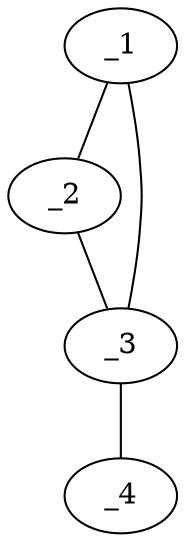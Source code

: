 graph obj39_25 {
	_1	 [dim=64,
		histo1="0.976256",
		histo10=0,
		histo11=0,
		histo12=0,
		histo13=0,
		histo14=0,
		histo15=0,
		histo16=0,
		histo17="0.00791466",
		histo18="0.000688231",
		histo19=0,
		histo2="0.00206469",
		histo20=0,
		histo21=0,
		histo22="0.0123882",
		histo23=0,
		histo24=0,
		histo25=0,
		histo26=0,
		histo27=0,
		histo28=0,
		histo29=0,
		histo3=0,
		histo30=0,
		histo31=0,
		histo32=0,
		histo33=0,
		histo34=0,
		histo35=0,
		histo36=0,
		histo37=0,
		histo38=0,
		histo39=0,
		histo4=0,
		histo40=0,
		histo41=0,
		histo42=0,
		histo43=0,
		histo44=0,
		histo45=0,
		histo46=0,
		histo47=0,
		histo48=0,
		histo49=0,
		histo5=0,
		histo50=0,
		histo51=0,
		histo52=0,
		histo53=0,
		histo54=0,
		histo55=0,
		histo56=0,
		histo57=0,
		histo58=0,
		histo59=0,
		histo6="0.000688231",
		histo60=0,
		histo61=0,
		histo62=0,
		histo63=0,
		histo64=0,
		histo7=0,
		histo8=0,
		histo9=0];
	_2	 [dim=64,
		histo1=0,
		histo10=0,
		histo11=0,
		histo12=0,
		histo13=0,
		histo14=0,
		histo15=0,
		histo16=0,
		histo17=0,
		histo18=0,
		histo19=0,
		histo2=0,
		histo20=0,
		histo21=0,
		histo22="0.10593",
		histo23="0.0605677",
		histo24=0,
		histo25=0,
		histo26=0,
		histo27="0.06741",
		histo28=0,
		histo29=0,
		histo3=0,
		histo30=0,
		histo31=0,
		histo32=0,
		histo33=0,
		histo34=0,
		histo35=0,
		histo36=0,
		histo37=0,
		histo38="0.00177395",
		histo39="0.000253421",
		histo4=0,
		histo40=0,
		histo41=0,
		histo42="0.000253421",
		histo43="0.180943",
		histo44="0.0179929",
		histo45=0,
		histo46=0,
		histo47="0.000253421",
		histo48="0.00658895",
		histo49=0,
		histo5=0,
		histo50=0,
		histo51=0,
		histo52=0,
		histo53=0,
		histo54=0,
		histo55=0,
		histo56=0,
		histo57=0,
		histo58=0,
		histo59="0.0108971",
		histo6=0,
		histo60="0.0035479",
		histo61=0,
		histo62=0,
		histo63="0.00101368",
		histo64="0.542575",
		histo7=0,
		histo8=0,
		histo9=0];
	_1 -- _2	 [boundary=209];
	_3	 [dim=64,
		histo1="0.372146",
		histo10=0,
		histo11=0,
		histo12=0,
		histo13=0,
		histo14=0,
		histo15=0,
		histo16=0,
		histo17=0,
		histo18="0.00114155",
		histo19=0,
		histo2="0.35274",
		histo20=0,
		histo21=0,
		histo22="0.109589",
		histo23="0.0184551",
		histo24="0.00247336",
		histo25=0,
		histo26=0,
		histo27=0,
		histo28="0.000570776",
		histo29=0,
		histo3="0.0129376",
		histo30=0,
		histo31=0,
		histo32=0,
		histo33=0,
		histo34=0,
		histo35=0,
		histo36=0,
		histo37=0,
		histo38=0,
		histo39=0,
		histo4=0,
		histo40=0,
		histo41=0,
		histo42=0,
		histo43=0,
		histo44="0.000380518",
		histo45=0,
		histo46=0,
		histo47=0,
		histo48=0,
		histo49=0,
		histo5="0.000380518",
		histo50=0,
		histo51=0,
		histo52=0,
		histo53=0,
		histo54=0,
		histo55=0,
		histo56=0,
		histo57=0,
		histo58=0,
		histo59=0,
		histo6="0.105023",
		histo60=0,
		histo61=0,
		histo62=0,
		histo63=0,
		histo64=0,
		histo7="0.0241629",
		histo8=0,
		histo9=0];
	_1 -- _3	 [boundary=245];
	_2 -- _3	 [boundary=297];
	_4	 [dim=64,
		histo1="0.000467727",
		histo10=0,
		histo11=0,
		histo12=0,
		histo13=0,
		histo14=0,
		histo15=0,
		histo16=0,
		histo17=0,
		histo18=0,
		histo19=0,
		histo2="0.147802",
		histo20=0,
		histo21=0,
		histo22=0,
		histo23="0.000467727",
		histo24="0.0264266",
		histo25=0,
		histo26=0,
		histo27=0,
		histo28="0.000233863",
		histo29=0,
		histo3="0.547474",
		histo30=0,
		histo31=0,
		histo32=0,
		histo33=0,
		histo34=0,
		histo35=0,
		histo36=0,
		histo37=0,
		histo38=0,
		histo39=0,
		histo4="0.106174",
		histo40=0,
		histo41=0,
		histo42=0,
		histo43=0,
		histo44=0,
		histo45=0,
		histo46=0,
		histo47=0,
		histo48=0,
		histo49=0,
		histo5=0,
		histo50=0,
		histo51=0,
		histo52=0,
		histo53=0,
		histo54=0,
		histo55=0,
		histo56=0,
		histo57=0,
		histo58=0,
		histo59=0,
		histo6=0,
		histo60=0,
		histo61=0,
		histo62=0,
		histo63=0,
		histo64=0,
		histo7="0.0210477",
		histo8="0.149906",
		histo9=0];
	_3 -- _4	 [boundary=751];
}
